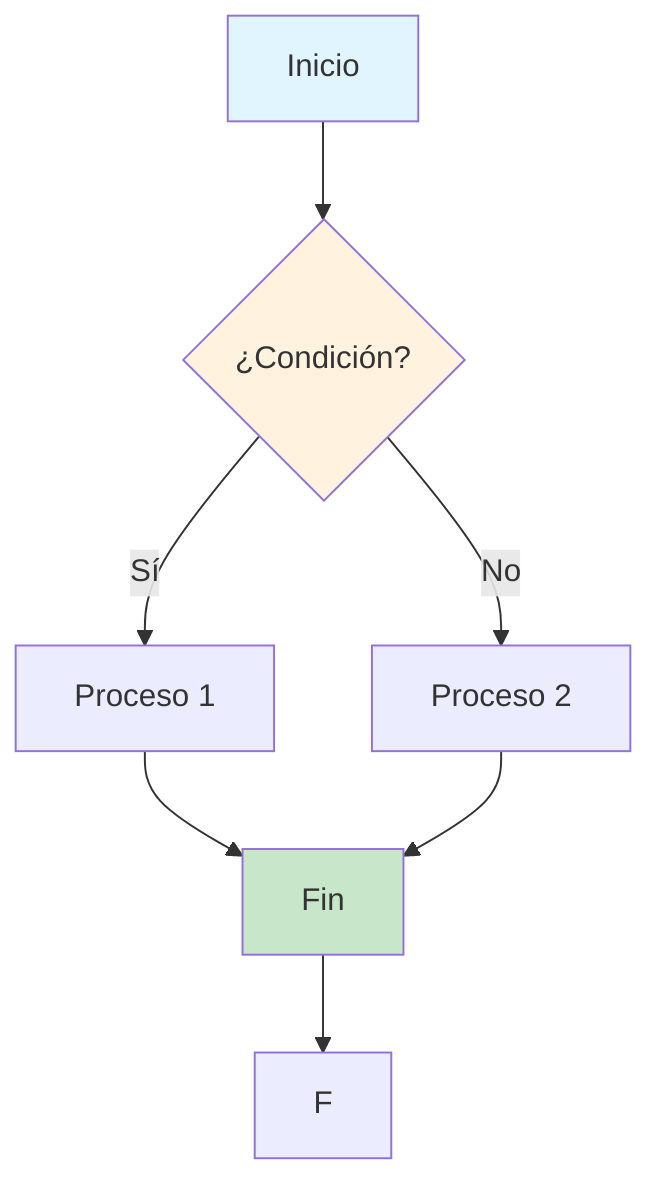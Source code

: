 flowchart TD
    A[Inicio] --> B{¿Condición?}
    B -->|Sí| C[Proceso 1]
    B -->|No| D[Proceso 2]
    C --> E[Fin]
    D --> E
    E --> F
    
    style A fill:#e1f5fe
    style E fill:#c8e6c9
    style B fill:#fff3e0